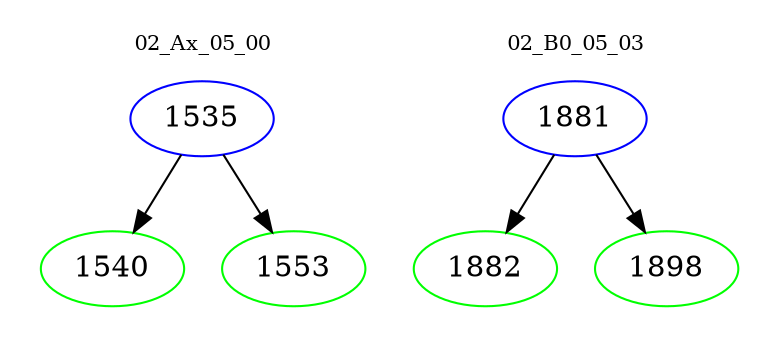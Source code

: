 digraph{
subgraph cluster_0 {
color = white
label = "02_Ax_05_00";
fontsize=10;
T0_1535 [label="1535", color="blue"]
T0_1535 -> T0_1540 [color="black"]
T0_1540 [label="1540", color="green"]
T0_1535 -> T0_1553 [color="black"]
T0_1553 [label="1553", color="green"]
}
subgraph cluster_1 {
color = white
label = "02_B0_05_03";
fontsize=10;
T1_1881 [label="1881", color="blue"]
T1_1881 -> T1_1882 [color="black"]
T1_1882 [label="1882", color="green"]
T1_1881 -> T1_1898 [color="black"]
T1_1898 [label="1898", color="green"]
}
}
